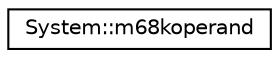 digraph G
{
  edge [fontname="Helvetica",fontsize="10",labelfontname="Helvetica",labelfontsize="10"];
  node [fontname="Helvetica",fontsize="10",shape=record];
  rankdir="LR";
  Node1 [label="System::m68koperand",height=0.2,width=0.4,color="black", fillcolor="white", style="filled",URL="$class_system_1_1m68koperand.html"];
}
